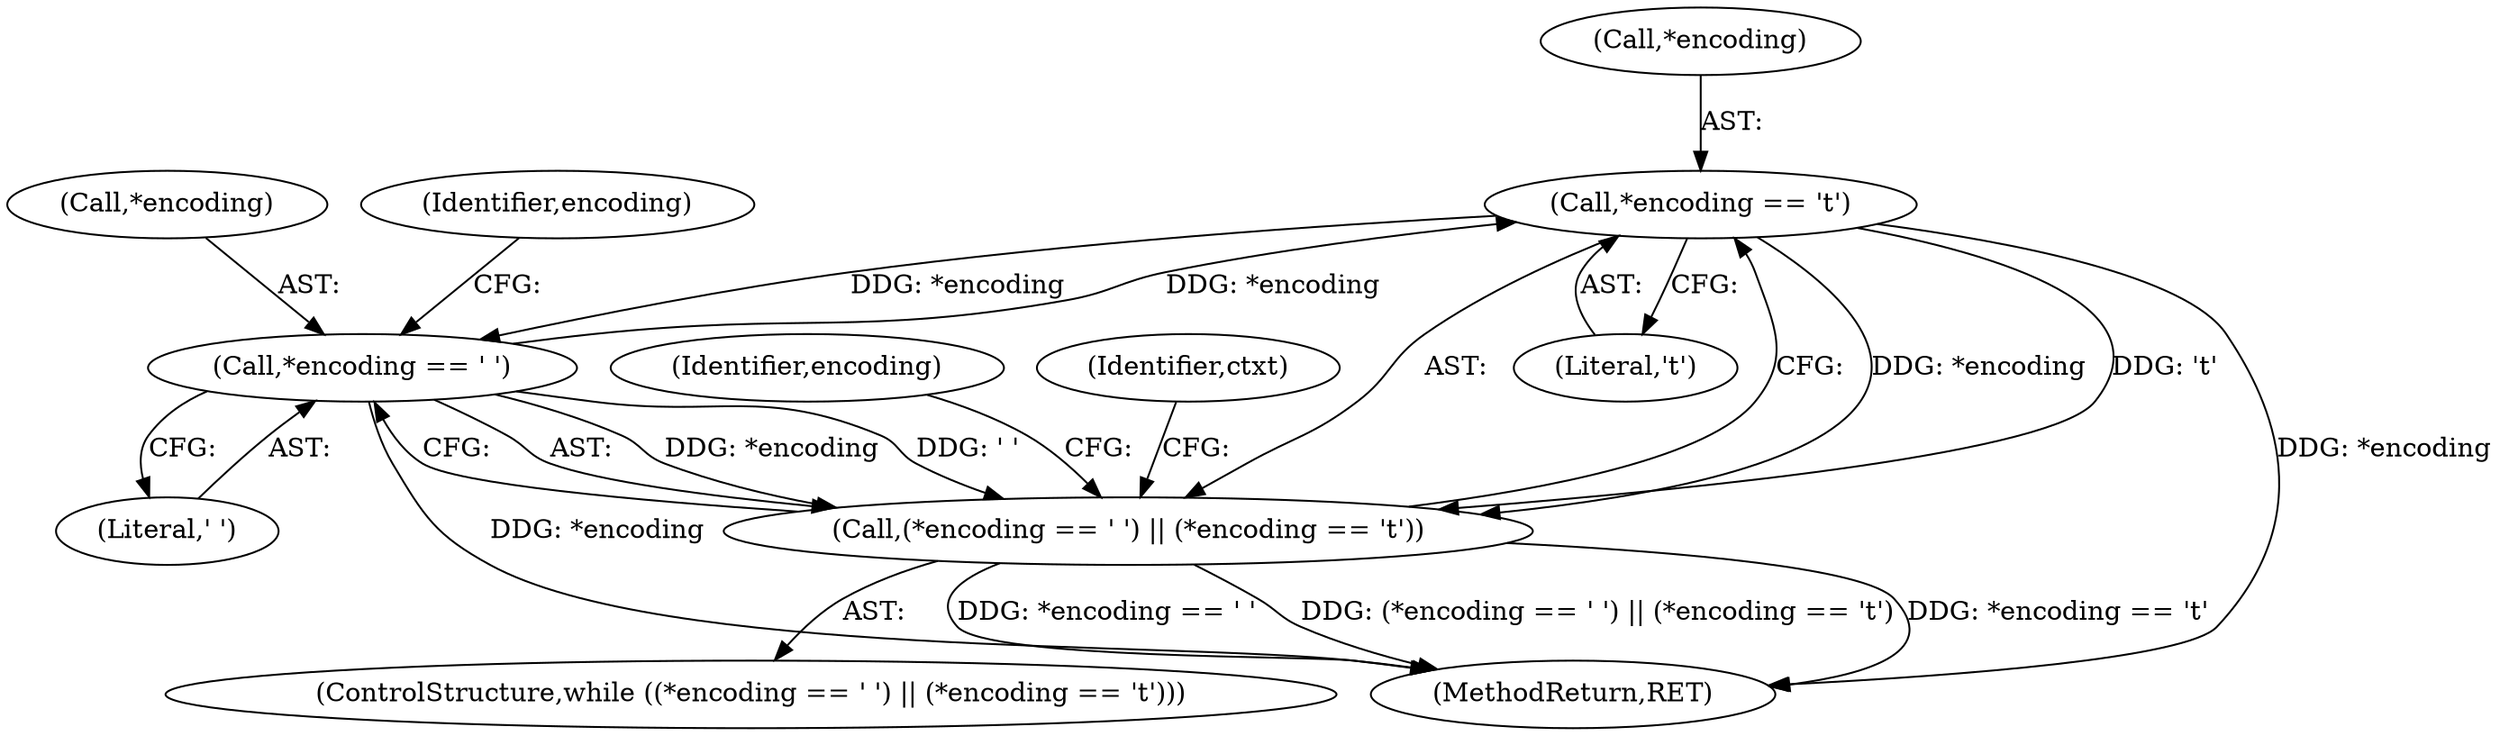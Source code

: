 digraph "0_Chrome_ee86799b2b90cd65e31a42e65fef44c58691285d@pointer" {
"1000145" [label="(Call,*encoding == '\t')"];
"1000141" [label="(Call,*encoding == ' ')"];
"1000145" [label="(Call,*encoding == '\t')"];
"1000140" [label="(Call,(*encoding == ' ') || (*encoding == '\t'))"];
"1000360" [label="(MethodReturn,RET)"];
"1000148" [label="(Literal,'\t')"];
"1000146" [label="(Call,*encoding)"];
"1000150" [label="(Identifier,encoding)"];
"1000145" [label="(Call,*encoding == '\t')"];
"1000155" [label="(Identifier,ctxt)"];
"1000140" [label="(Call,(*encoding == ' ') || (*encoding == '\t'))"];
"1000141" [label="(Call,*encoding == ' ')"];
"1000142" [label="(Call,*encoding)"];
"1000144" [label="(Literal,' ')"];
"1000139" [label="(ControlStructure,while ((*encoding == ' ') || (*encoding == '\t')))"];
"1000147" [label="(Identifier,encoding)"];
"1000145" -> "1000140"  [label="AST: "];
"1000145" -> "1000148"  [label="CFG: "];
"1000146" -> "1000145"  [label="AST: "];
"1000148" -> "1000145"  [label="AST: "];
"1000140" -> "1000145"  [label="CFG: "];
"1000145" -> "1000360"  [label="DDG: *encoding"];
"1000145" -> "1000141"  [label="DDG: *encoding"];
"1000145" -> "1000140"  [label="DDG: *encoding"];
"1000145" -> "1000140"  [label="DDG: '\t'"];
"1000141" -> "1000145"  [label="DDG: *encoding"];
"1000141" -> "1000140"  [label="AST: "];
"1000141" -> "1000144"  [label="CFG: "];
"1000142" -> "1000141"  [label="AST: "];
"1000144" -> "1000141"  [label="AST: "];
"1000147" -> "1000141"  [label="CFG: "];
"1000140" -> "1000141"  [label="CFG: "];
"1000141" -> "1000360"  [label="DDG: *encoding"];
"1000141" -> "1000140"  [label="DDG: *encoding"];
"1000141" -> "1000140"  [label="DDG: ' '"];
"1000140" -> "1000139"  [label="AST: "];
"1000150" -> "1000140"  [label="CFG: "];
"1000155" -> "1000140"  [label="CFG: "];
"1000140" -> "1000360"  [label="DDG: *encoding == ' '"];
"1000140" -> "1000360"  [label="DDG: (*encoding == ' ') || (*encoding == '\t')"];
"1000140" -> "1000360"  [label="DDG: *encoding == '\t'"];
}
